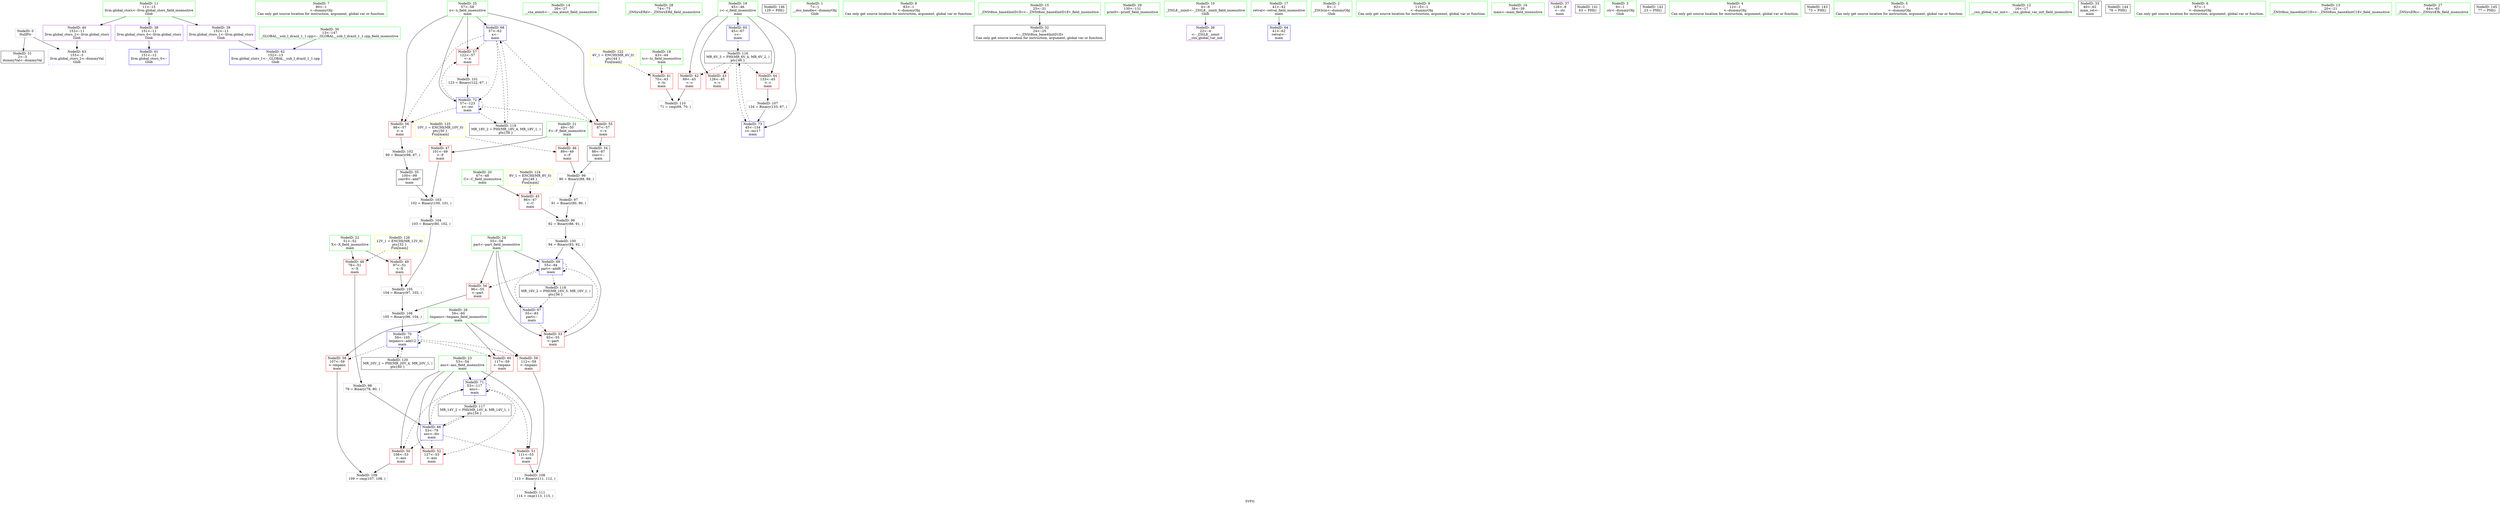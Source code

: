 digraph "SVFG" {
	label="SVFG";

	Node0x55f149738960 [shape=record,color=grey,label="{NodeID: 0\nNullPtr}"];
	Node0x55f149738960 -> Node0x55f14974d6a0[style=solid];
	Node0x55f149738960 -> Node0x55f149750210[style=solid];
	Node0x55f1497390a0 [shape=record,color=green,label="{NodeID: 7\n80\<--1\n\<--dummyObj\nCan only get source location for instruction, argument, global var or function.}"];
	Node0x55f14974e6e0 [shape=record,color=grey,label="{NodeID: 97\n91 = Binary(80, 90, )\n}"];
	Node0x55f14974e6e0 -> Node0x55f14974e560[style=solid];
	Node0x55f14974c970 [shape=record,color=green,label="{NodeID: 14\n26\<--27\n__cxa_atexit\<--__cxa_atexit_field_insensitive\n}"];
	Node0x55f149752f90 [shape=record,color=grey,label="{NodeID: 104\n103 = Binary(80, 102, )\n}"];
	Node0x55f149752f90 -> Node0x55f149753110[style=solid];
	Node0x55f14974ce20 [shape=record,color=green,label="{NodeID: 21\n49\<--50\nF\<--F_field_insensitive\nmain\n}"];
	Node0x55f14974ce20 -> Node0x55f14974e3c0[style=solid];
	Node0x55f14974ce20 -> Node0x55f14974e490[style=solid];
	Node0x55f149753a10 [shape=record,color=grey,label="{NodeID: 111\n114 = cmp(113, 115, )\n}"];
	Node0x55f14974d3d0 [shape=record,color=green,label="{NodeID: 28\n74\<--75\n_ZNSirsERd\<--_ZNSirsERd_field_insensitive\n}"];
	Node0x55f149759130 [shape=record,color=black,label="{NodeID: 118\nMR_16V_2 = PHI(MR_16V_5, MR_16V_1, )\npts\{56 \}\n}"];
	Node0x55f149759130 -> Node0x55f149750580[style=dashed];
	Node0x55f14974da40 [shape=record,color=black,label="{NodeID: 35\n100\<--99\nconv8\<--add7\nmain\n}"];
	Node0x55f14974da40 -> Node0x55f149752e10[style=solid];
	Node0x55f14975adf0 [shape=record,color=yellow,style=double,label="{NodeID: 125\n10V_1 = ENCHI(MR_10V_0)\npts\{50 \}\nFun[main]}"];
	Node0x55f14975adf0 -> Node0x55f14974e3c0[style=dashed];
	Node0x55f14975adf0 -> Node0x55f14974e490[style=dashed];
	Node0x55f14974e080 [shape=record,color=red,label="{NodeID: 42\n69\<--45\n\<--c\nmain\n}"];
	Node0x55f14974e080 -> Node0x55f149753890[style=solid];
	Node0x55f14974f650 [shape=record,color=red,label="{NodeID: 49\n97\<--51\n\<--X\nmain\n}"];
	Node0x55f14974f650 -> Node0x55f149753110[style=solid];
	Node0x55f14974fc00 [shape=record,color=red,label="{NodeID: 56\n98\<--57\n\<--x\nmain\n}"];
	Node0x55f14974fc00 -> Node0x55f149752c90[style=solid];
	Node0x55f149761280 [shape=record,color=black,label="{NodeID: 146\n129 = PHI()\n}"];
	Node0x55f149750210 [shape=record,color=blue, style = dotted,label="{NodeID: 63\n153\<--3\nllvm.global_ctors_2\<--dummyVal\nGlob }"];
	Node0x55f1497507f0 [shape=record,color=blue,label="{NodeID: 70\n59\<--105\ntmpans\<--add12\nmain\n}"];
	Node0x55f1497507f0 -> Node0x55f14974fda0[style=dashed];
	Node0x55f1497507f0 -> Node0x55f14974fe70[style=dashed];
	Node0x55f1497507f0 -> Node0x55f14974ff40[style=dashed];
	Node0x55f1497507f0 -> Node0x55f1497507f0[style=dashed];
	Node0x55f1497507f0 -> Node0x55f149759b30[style=dashed];
	Node0x55f149737a70 [shape=record,color=green,label="{NodeID: 1\n7\<--1\n__dso_handle\<--dummyObj\nGlob }"];
	Node0x55f149739130 [shape=record,color=green,label="{NodeID: 8\n83\<--1\n\<--dummyObj\nCan only get source location for instruction, argument, global var or function.}"];
	Node0x55f14974e860 [shape=record,color=grey,label="{NodeID: 98\n79 = Binary(78, 80, )\n}"];
	Node0x55f14974e860 -> Node0x55f1497504b0[style=solid];
	Node0x55f14974ca00 [shape=record,color=green,label="{NodeID: 15\n25\<--31\n_ZNSt8ios_base4InitD1Ev\<--_ZNSt8ios_base4InitD1Ev_field_insensitive\n}"];
	Node0x55f14974ca00 -> Node0x55f14974d7a0[style=solid];
	Node0x55f149753110 [shape=record,color=grey,label="{NodeID: 105\n104 = Binary(97, 103, )\n}"];
	Node0x55f149753110 -> Node0x55f149753290[style=solid];
	Node0x55f14974cef0 [shape=record,color=green,label="{NodeID: 22\n51\<--52\nX\<--X_field_insensitive\nmain\n}"];
	Node0x55f14974cef0 -> Node0x55f14974f580[style=solid];
	Node0x55f14974cef0 -> Node0x55f14974f650[style=solid];
	Node0x55f14974d4a0 [shape=record,color=green,label="{NodeID: 29\n130\<--131\nprintf\<--printf_field_insensitive\n}"];
	Node0x55f149759630 [shape=record,color=black,label="{NodeID: 119\nMR_18V_2 = PHI(MR_18V_4, MR_18V_1, )\npts\{58 \}\n}"];
	Node0x55f149759630 -> Node0x55f149750650[style=dashed];
	Node0x55f14974db10 [shape=record,color=purple,label="{NodeID: 36\n22\<--4\n\<--_ZStL8__ioinit\n__cxx_global_var_init\n}"];
	Node0x55f14975aed0 [shape=record,color=yellow,style=double,label="{NodeID: 126\n12V_1 = ENCHI(MR_12V_0)\npts\{52 \}\nFun[main]}"];
	Node0x55f14975aed0 -> Node0x55f14974f580[style=dashed];
	Node0x55f14975aed0 -> Node0x55f14974f650[style=dashed];
	Node0x55f14974e150 [shape=record,color=red,label="{NodeID: 43\n126\<--45\n\<--c\nmain\n}"];
	Node0x55f14974f720 [shape=record,color=red,label="{NodeID: 50\n108\<--53\n\<--ans\nmain\n}"];
	Node0x55f14974f720 -> Node0x55f149753710[style=solid];
	Node0x55f14974fcd0 [shape=record,color=red,label="{NodeID: 57\n122\<--57\n\<--x\nmain\n}"];
	Node0x55f14974fcd0 -> Node0x55f149752b90[style=solid];
	Node0x55f149750310 [shape=record,color=blue,label="{NodeID: 64\n41\<--62\nretval\<--\nmain\n}"];
	Node0x55f1497508c0 [shape=record,color=blue,label="{NodeID: 71\n53\<--117\nans\<--\nmain\n}"];
	Node0x55f1497508c0 -> Node0x55f14974f720[style=dashed];
	Node0x55f1497508c0 -> Node0x55f14974f7f0[style=dashed];
	Node0x55f1497508c0 -> Node0x55f14974f8c0[style=dashed];
	Node0x55f1497508c0 -> Node0x55f1497508c0[style=dashed];
	Node0x55f1497508c0 -> Node0x55f149758c30[style=dashed];
	Node0x55f149738b30 [shape=record,color=green,label="{NodeID: 2\n8\<--1\n_ZSt3cin\<--dummyObj\nGlob }"];
	Node0x55f14974be60 [shape=record,color=green,label="{NodeID: 9\n115\<--1\n\<--dummyObj\nCan only get source location for instruction, argument, global var or function.}"];
	Node0x55f14974e9e0 [shape=record,color=grey,label="{NodeID: 99\n90 = Binary(88, 89, )\n}"];
	Node0x55f14974e9e0 -> Node0x55f14974e6e0[style=solid];
	Node0x55f14974ca90 [shape=record,color=green,label="{NodeID: 16\n38\<--39\nmain\<--main_field_insensitive\n}"];
	Node0x55f149753290 [shape=record,color=grey,label="{NodeID: 106\n105 = Binary(96, 104, )\n}"];
	Node0x55f149753290 -> Node0x55f1497507f0[style=solid];
	Node0x55f14974cfc0 [shape=record,color=green,label="{NodeID: 23\n53\<--54\nans\<--ans_field_insensitive\nmain\n}"];
	Node0x55f14974cfc0 -> Node0x55f14974f720[style=solid];
	Node0x55f14974cfc0 -> Node0x55f14974f7f0[style=solid];
	Node0x55f14974cfc0 -> Node0x55f14974f8c0[style=solid];
	Node0x55f14974cfc0 -> Node0x55f1497504b0[style=solid];
	Node0x55f14974cfc0 -> Node0x55f1497508c0[style=solid];
	Node0x55f14974d5a0 [shape=record,color=green,label="{NodeID: 30\n13\<--147\n_GLOBAL__sub_I_drazil_1_1.cpp\<--_GLOBAL__sub_I_drazil_1_1.cpp_field_insensitive\n}"];
	Node0x55f14974d5a0 -> Node0x55f149750110[style=solid];
	Node0x55f149759b30 [shape=record,color=black,label="{NodeID: 120\nMR_20V_2 = PHI(MR_20V_4, MR_20V_1, )\npts\{60 \}\n}"];
	Node0x55f149759b30 -> Node0x55f1497507f0[style=dashed];
	Node0x55f14974dbe0 [shape=record,color=purple,label="{NodeID: 37\n128\<--9\n\<--.str\nmain\n}"];
	Node0x55f14974e220 [shape=record,color=red,label="{NodeID: 44\n133\<--45\n\<--c\nmain\n}"];
	Node0x55f14974e220 -> Node0x55f149753410[style=solid];
	Node0x55f14974f7f0 [shape=record,color=red,label="{NodeID: 51\n111\<--53\n\<--ans\nmain\n}"];
	Node0x55f14974f7f0 -> Node0x55f149753590[style=solid];
	Node0x55f1495d8460 [shape=record,color=black,label="{NodeID: 141\n63 = PHI()\n}"];
	Node0x55f14974fda0 [shape=record,color=red,label="{NodeID: 58\n107\<--59\n\<--tmpans\nmain\n}"];
	Node0x55f14974fda0 -> Node0x55f149753710[style=solid];
	Node0x55f1497503e0 [shape=record,color=blue,label="{NodeID: 65\n45\<--67\nc\<--\nmain\n}"];
	Node0x55f1497503e0 -> Node0x55f149758730[style=dashed];
	Node0x55f149750990 [shape=record,color=blue,label="{NodeID: 72\n57\<--123\nx\<--inc\nmain\n}"];
	Node0x55f149750990 -> Node0x55f14974fb30[style=dashed];
	Node0x55f149750990 -> Node0x55f14974fc00[style=dashed];
	Node0x55f149750990 -> Node0x55f14974fcd0[style=dashed];
	Node0x55f149750990 -> Node0x55f149750990[style=dashed];
	Node0x55f149750990 -> Node0x55f149759630[style=dashed];
	Node0x55f149738c90 [shape=record,color=green,label="{NodeID: 3\n9\<--1\n.str\<--dummyObj\nGlob }"];
	Node0x55f14974bef0 [shape=record,color=green,label="{NodeID: 10\n4\<--6\n_ZStL8__ioinit\<--_ZStL8__ioinit_field_insensitive\nGlob }"];
	Node0x55f14974bef0 -> Node0x55f14974db10[style=solid];
	Node0x55f14974eb60 [shape=record,color=grey,label="{NodeID: 100\n94 = Binary(93, 92, )\n}"];
	Node0x55f14974eb60 -> Node0x55f149750720[style=solid];
	Node0x55f14974cb20 [shape=record,color=green,label="{NodeID: 17\n41\<--42\nretval\<--retval_field_insensitive\nmain\n}"];
	Node0x55f14974cb20 -> Node0x55f149750310[style=solid];
	Node0x55f149753410 [shape=record,color=grey,label="{NodeID: 107\n134 = Binary(133, 67, )\n}"];
	Node0x55f149753410 -> Node0x55f149750a60[style=solid];
	Node0x55f14974d090 [shape=record,color=green,label="{NodeID: 24\n55\<--56\npart\<--part_field_insensitive\nmain\n}"];
	Node0x55f14974d090 -> Node0x55f14974f990[style=solid];
	Node0x55f14974d090 -> Node0x55f14974fa60[style=solid];
	Node0x55f14974d090 -> Node0x55f149750580[style=solid];
	Node0x55f14974d090 -> Node0x55f149750720[style=solid];
	Node0x55f14974d6a0 [shape=record,color=black,label="{NodeID: 31\n2\<--3\ndummyVal\<--dummyVal\n}"];
	Node0x55f14974dcb0 [shape=record,color=purple,label="{NodeID: 38\n151\<--11\nllvm.global_ctors_0\<--llvm.global_ctors\nGlob }"];
	Node0x55f14974dcb0 -> Node0x55f149750010[style=solid];
	Node0x55f14974e2f0 [shape=record,color=red,label="{NodeID: 45\n86\<--47\n\<--C\nmain\n}"];
	Node0x55f14974e2f0 -> Node0x55f14974e560[style=solid];
	Node0x55f14974f8c0 [shape=record,color=red,label="{NodeID: 52\n127\<--53\n\<--ans\nmain\n}"];
	Node0x55f149760e50 [shape=record,color=black,label="{NodeID: 142\n23 = PHI()\n}"];
	Node0x55f14974fe70 [shape=record,color=red,label="{NodeID: 59\n112\<--59\n\<--tmpans\nmain\n}"];
	Node0x55f14974fe70 -> Node0x55f149753590[style=solid];
	Node0x55f1497504b0 [shape=record,color=blue,label="{NodeID: 66\n53\<--79\nans\<--div\nmain\n}"];
	Node0x55f1497504b0 -> Node0x55f14974f720[style=dashed];
	Node0x55f1497504b0 -> Node0x55f14974f7f0[style=dashed];
	Node0x55f1497504b0 -> Node0x55f14974f8c0[style=dashed];
	Node0x55f1497504b0 -> Node0x55f1497508c0[style=dashed];
	Node0x55f1497504b0 -> Node0x55f149758c30[style=dashed];
	Node0x55f149750a60 [shape=record,color=blue,label="{NodeID: 73\n45\<--134\nc\<--inc17\nmain\n}"];
	Node0x55f149750a60 -> Node0x55f149758730[style=dashed];
	Node0x55f149738db0 [shape=record,color=green,label="{NodeID: 4\n12\<--1\n\<--dummyObj\nCan only get source location for instruction, argument, global var or function.}"];
	Node0x55f14974bf80 [shape=record,color=green,label="{NodeID: 11\n11\<--15\nllvm.global_ctors\<--llvm.global_ctors_field_insensitive\nGlob }"];
	Node0x55f14974bf80 -> Node0x55f14974dcb0[style=solid];
	Node0x55f14974bf80 -> Node0x55f14974ddb0[style=solid];
	Node0x55f14974bf80 -> Node0x55f14974deb0[style=solid];
	Node0x55f149752b90 [shape=record,color=grey,label="{NodeID: 101\n123 = Binary(122, 67, )\n}"];
	Node0x55f149752b90 -> Node0x55f149750990[style=solid];
	Node0x55f14974cbb0 [shape=record,color=green,label="{NodeID: 18\n43\<--44\ntc\<--tc_field_insensitive\nmain\n}"];
	Node0x55f14974cbb0 -> Node0x55f14974dfb0[style=solid];
	Node0x55f149753590 [shape=record,color=grey,label="{NodeID: 108\n113 = Binary(111, 112, )\n}"];
	Node0x55f149753590 -> Node0x55f149753a10[style=solid];
	Node0x55f14974d160 [shape=record,color=green,label="{NodeID: 25\n57\<--58\nx\<--x_field_insensitive\nmain\n}"];
	Node0x55f14974d160 -> Node0x55f14974fb30[style=solid];
	Node0x55f14974d160 -> Node0x55f14974fc00[style=solid];
	Node0x55f14974d160 -> Node0x55f14974fcd0[style=solid];
	Node0x55f14974d160 -> Node0x55f149750650[style=solid];
	Node0x55f14974d160 -> Node0x55f149750990[style=solid];
	Node0x55f14974d7a0 [shape=record,color=black,label="{NodeID: 32\n24\<--25\n\<--_ZNSt8ios_base4InitD1Ev\nCan only get source location for instruction, argument, global var or function.}"];
	Node0x55f14975ab50 [shape=record,color=yellow,style=double,label="{NodeID: 122\n4V_1 = ENCHI(MR_4V_0)\npts\{44 \}\nFun[main]}"];
	Node0x55f14975ab50 -> Node0x55f14974dfb0[style=dashed];
	Node0x55f14974ddb0 [shape=record,color=purple,label="{NodeID: 39\n152\<--11\nllvm.global_ctors_1\<--llvm.global_ctors\nGlob }"];
	Node0x55f14974ddb0 -> Node0x55f149750110[style=solid];
	Node0x55f14974e3c0 [shape=record,color=red,label="{NodeID: 46\n89\<--49\n\<--F\nmain\n}"];
	Node0x55f14974e3c0 -> Node0x55f14974e9e0[style=solid];
	Node0x55f14974f990 [shape=record,color=red,label="{NodeID: 53\n93\<--55\n\<--part\nmain\n}"];
	Node0x55f14974f990 -> Node0x55f14974eb60[style=solid];
	Node0x55f149760f50 [shape=record,color=black,label="{NodeID: 143\n73 = PHI()\n}"];
	Node0x55f14974ff40 [shape=record,color=red,label="{NodeID: 60\n117\<--59\n\<--tmpans\nmain\n}"];
	Node0x55f14974ff40 -> Node0x55f1497508c0[style=solid];
	Node0x55f149750580 [shape=record,color=blue,label="{NodeID: 67\n55\<--83\npart\<--\nmain\n}"];
	Node0x55f149750580 -> Node0x55f14974f990[style=dashed];
	Node0x55f149750580 -> Node0x55f149750720[style=dashed];
	Node0x55f1497392e0 [shape=record,color=green,label="{NodeID: 5\n62\<--1\n\<--dummyObj\nCan only get source location for instruction, argument, global var or function.}"];
	Node0x55f14974c850 [shape=record,color=green,label="{NodeID: 12\n16\<--17\n__cxx_global_var_init\<--__cxx_global_var_init_field_insensitive\n}"];
	Node0x55f149752c90 [shape=record,color=grey,label="{NodeID: 102\n99 = Binary(98, 67, )\n}"];
	Node0x55f149752c90 -> Node0x55f14974da40[style=solid];
	Node0x55f14974cc80 [shape=record,color=green,label="{NodeID: 19\n45\<--46\nc\<--c_field_insensitive\nmain\n}"];
	Node0x55f14974cc80 -> Node0x55f14974e080[style=solid];
	Node0x55f14974cc80 -> Node0x55f14974e150[style=solid];
	Node0x55f14974cc80 -> Node0x55f14974e220[style=solid];
	Node0x55f14974cc80 -> Node0x55f1497503e0[style=solid];
	Node0x55f14974cc80 -> Node0x55f149750a60[style=solid];
	Node0x55f149753710 [shape=record,color=grey,label="{NodeID: 109\n109 = cmp(107, 108, )\n}"];
	Node0x55f14974d230 [shape=record,color=green,label="{NodeID: 26\n59\<--60\ntmpans\<--tmpans_field_insensitive\nmain\n}"];
	Node0x55f14974d230 -> Node0x55f14974fda0[style=solid];
	Node0x55f14974d230 -> Node0x55f14974fe70[style=solid];
	Node0x55f14974d230 -> Node0x55f14974ff40[style=solid];
	Node0x55f14974d230 -> Node0x55f1497507f0[style=solid];
	Node0x55f149758730 [shape=record,color=black,label="{NodeID: 116\nMR_6V_3 = PHI(MR_6V_4, MR_6V_2, )\npts\{46 \}\n}"];
	Node0x55f149758730 -> Node0x55f14974e080[style=dashed];
	Node0x55f149758730 -> Node0x55f14974e150[style=dashed];
	Node0x55f149758730 -> Node0x55f14974e220[style=dashed];
	Node0x55f149758730 -> Node0x55f149750a60[style=dashed];
	Node0x55f14974d8a0 [shape=record,color=black,label="{NodeID: 33\n40\<--62\nmain_ret\<--\nmain\n}"];
	Node0x55f14974deb0 [shape=record,color=purple,label="{NodeID: 40\n153\<--11\nllvm.global_ctors_2\<--llvm.global_ctors\nGlob }"];
	Node0x55f14974deb0 -> Node0x55f149750210[style=solid];
	Node0x55f14974e490 [shape=record,color=red,label="{NodeID: 47\n101\<--49\n\<--F\nmain\n}"];
	Node0x55f14974e490 -> Node0x55f149752e10[style=solid];
	Node0x55f14974fa60 [shape=record,color=red,label="{NodeID: 54\n96\<--55\n\<--part\nmain\n}"];
	Node0x55f14974fa60 -> Node0x55f149753290[style=solid];
	Node0x55f1497610b0 [shape=record,color=black,label="{NodeID: 144\n76 = PHI()\n}"];
	Node0x55f149750010 [shape=record,color=blue,label="{NodeID: 61\n151\<--12\nllvm.global_ctors_0\<--\nGlob }"];
	Node0x55f149750650 [shape=record,color=blue,label="{NodeID: 68\n57\<--62\nx\<--\nmain\n}"];
	Node0x55f149750650 -> Node0x55f14974fb30[style=dashed];
	Node0x55f149750650 -> Node0x55f14974fc00[style=dashed];
	Node0x55f149750650 -> Node0x55f14974fcd0[style=dashed];
	Node0x55f149750650 -> Node0x55f149750990[style=dashed];
	Node0x55f149750650 -> Node0x55f149759630[style=dashed];
	Node0x55f149739370 [shape=record,color=green,label="{NodeID: 6\n67\<--1\n\<--dummyObj\nCan only get source location for instruction, argument, global var or function.}"];
	Node0x55f14974e560 [shape=record,color=grey,label="{NodeID: 96\n92 = Binary(86, 91, )\n}"];
	Node0x55f14974e560 -> Node0x55f14974eb60[style=solid];
	Node0x55f14974c8e0 [shape=record,color=green,label="{NodeID: 13\n20\<--21\n_ZNSt8ios_base4InitC1Ev\<--_ZNSt8ios_base4InitC1Ev_field_insensitive\n}"];
	Node0x55f149752e10 [shape=record,color=grey,label="{NodeID: 103\n102 = Binary(100, 101, )\n}"];
	Node0x55f149752e10 -> Node0x55f149752f90[style=solid];
	Node0x55f14974cd50 [shape=record,color=green,label="{NodeID: 20\n47\<--48\nC\<--C_field_insensitive\nmain\n}"];
	Node0x55f14974cd50 -> Node0x55f14974e2f0[style=solid];
	Node0x55f149753890 [shape=record,color=grey,label="{NodeID: 110\n71 = cmp(69, 70, )\n}"];
	Node0x55f14974d300 [shape=record,color=green,label="{NodeID: 27\n64\<--65\n_ZNSirsERi\<--_ZNSirsERi_field_insensitive\n}"];
	Node0x55f149758c30 [shape=record,color=black,label="{NodeID: 117\nMR_14V_2 = PHI(MR_14V_4, MR_14V_1, )\npts\{54 \}\n}"];
	Node0x55f149758c30 -> Node0x55f1497504b0[style=dashed];
	Node0x55f14974d970 [shape=record,color=black,label="{NodeID: 34\n88\<--87\nconv\<--\nmain\n}"];
	Node0x55f14974d970 -> Node0x55f14974e9e0[style=solid];
	Node0x55f14975ad10 [shape=record,color=yellow,style=double,label="{NodeID: 124\n8V_1 = ENCHI(MR_8V_0)\npts\{48 \}\nFun[main]}"];
	Node0x55f14975ad10 -> Node0x55f14974e2f0[style=dashed];
	Node0x55f14974dfb0 [shape=record,color=red,label="{NodeID: 41\n70\<--43\n\<--tc\nmain\n}"];
	Node0x55f14974dfb0 -> Node0x55f149753890[style=solid];
	Node0x55f14974f580 [shape=record,color=red,label="{NodeID: 48\n78\<--51\n\<--X\nmain\n}"];
	Node0x55f14974f580 -> Node0x55f14974e860[style=solid];
	Node0x55f14974fb30 [shape=record,color=red,label="{NodeID: 55\n87\<--57\n\<--x\nmain\n}"];
	Node0x55f14974fb30 -> Node0x55f14974d970[style=solid];
	Node0x55f1497611b0 [shape=record,color=black,label="{NodeID: 145\n77 = PHI()\n}"];
	Node0x55f149750110 [shape=record,color=blue,label="{NodeID: 62\n152\<--13\nllvm.global_ctors_1\<--_GLOBAL__sub_I_drazil_1_1.cpp\nGlob }"];
	Node0x55f149750720 [shape=record,color=blue,label="{NodeID: 69\n55\<--94\npart\<--add6\nmain\n}"];
	Node0x55f149750720 -> Node0x55f14974f990[style=dashed];
	Node0x55f149750720 -> Node0x55f14974fa60[style=dashed];
	Node0x55f149750720 -> Node0x55f149750720[style=dashed];
	Node0x55f149750720 -> Node0x55f149759130[style=dashed];
}

